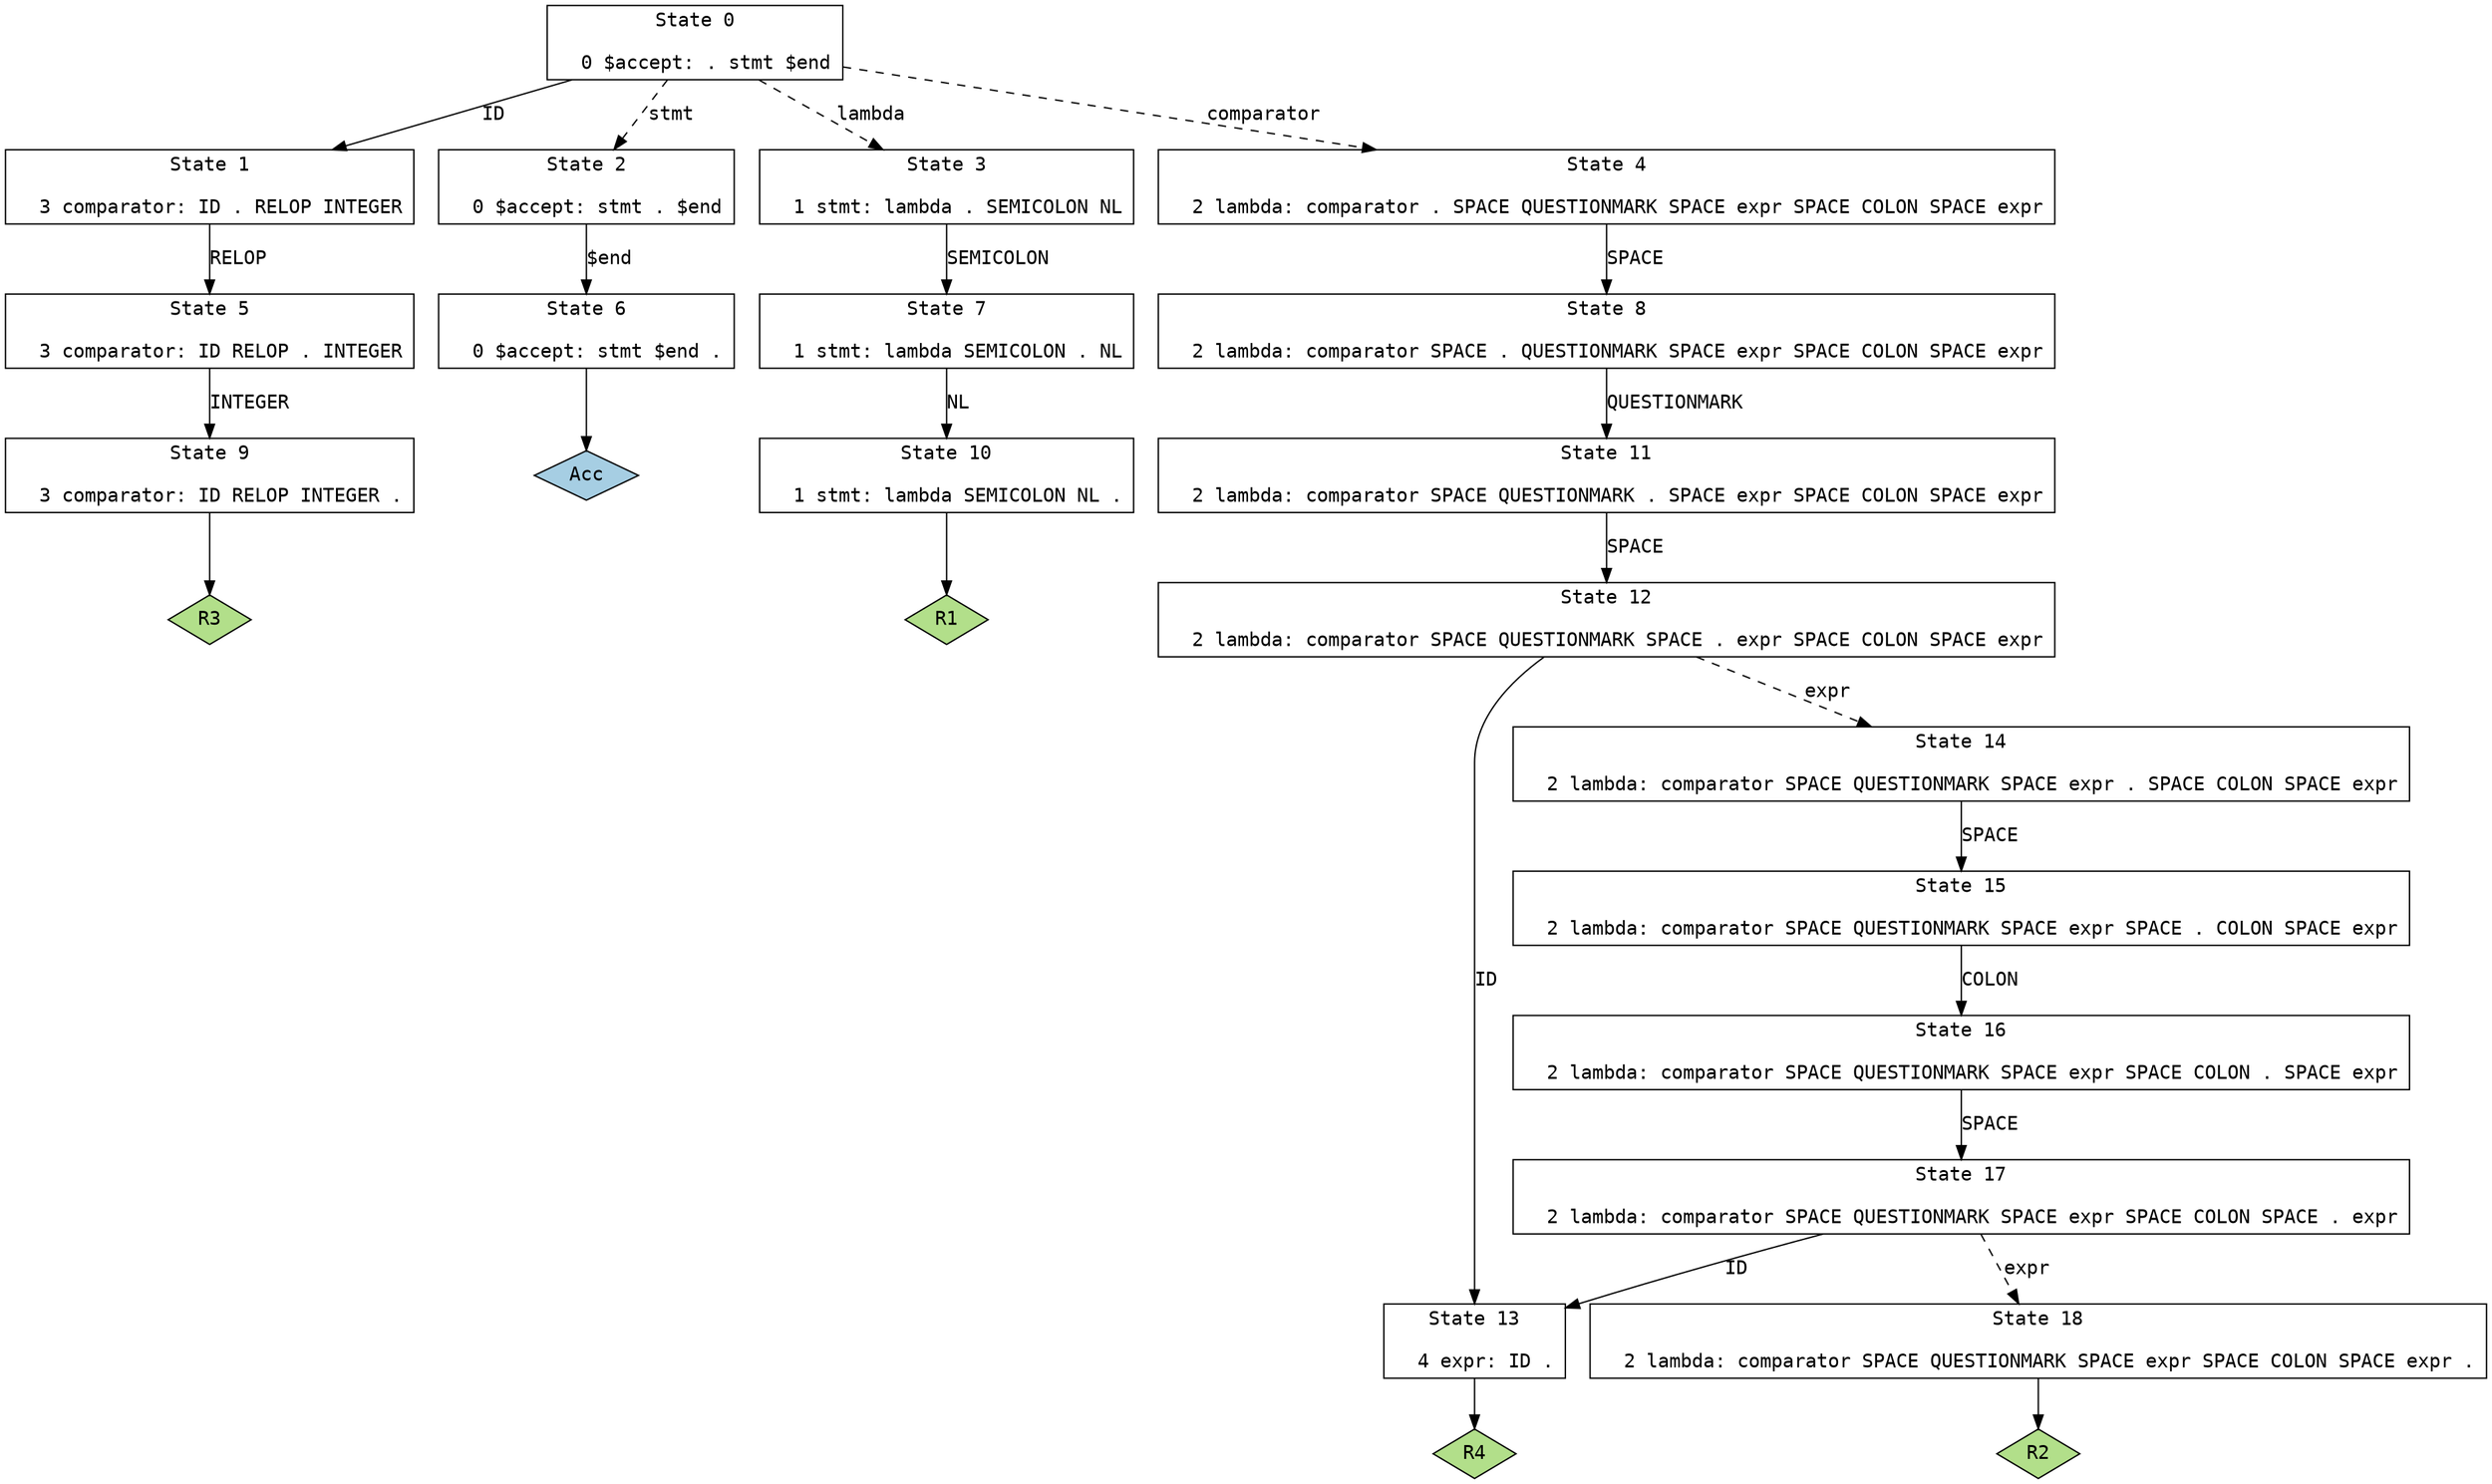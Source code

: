// Generated by GNU Bison 3.5.1.
// Report bugs to <bug-bison@gnu.org>.
// Home page: <https://www.gnu.org/software/bison/>.

digraph "file.y"
{
  node [fontname = courier, shape = box, colorscheme = paired6]
  edge [fontname = courier]

  0 [label="State 0\n\l  0 $accept: . stmt $end\l"]
  0 -> 1 [style=solid label="ID"]
  0 -> 2 [style=dashed label="stmt"]
  0 -> 3 [style=dashed label="lambda"]
  0 -> 4 [style=dashed label="comparator"]
  1 [label="State 1\n\l  3 comparator: ID . RELOP INTEGER\l"]
  1 -> 5 [style=solid label="RELOP"]
  2 [label="State 2\n\l  0 $accept: stmt . $end\l"]
  2 -> 6 [style=solid label="$end"]
  3 [label="State 3\n\l  1 stmt: lambda . SEMICOLON NL\l"]
  3 -> 7 [style=solid label="SEMICOLON"]
  4 [label="State 4\n\l  2 lambda: comparator . SPACE QUESTIONMARK SPACE expr SPACE COLON SPACE expr\l"]
  4 -> 8 [style=solid label="SPACE"]
  5 [label="State 5\n\l  3 comparator: ID RELOP . INTEGER\l"]
  5 -> 9 [style=solid label="INTEGER"]
  6 [label="State 6\n\l  0 $accept: stmt $end .\l"]
  6 -> "6R0" [style=solid]
 "6R0" [label="Acc", fillcolor=1, shape=diamond, style=filled]
  7 [label="State 7\n\l  1 stmt: lambda SEMICOLON . NL\l"]
  7 -> 10 [style=solid label="NL"]
  8 [label="State 8\n\l  2 lambda: comparator SPACE . QUESTIONMARK SPACE expr SPACE COLON SPACE expr\l"]
  8 -> 11 [style=solid label="QUESTIONMARK"]
  9 [label="State 9\n\l  3 comparator: ID RELOP INTEGER .\l"]
  9 -> "9R3" [style=solid]
 "9R3" [label="R3", fillcolor=3, shape=diamond, style=filled]
  10 [label="State 10\n\l  1 stmt: lambda SEMICOLON NL .\l"]
  10 -> "10R1" [style=solid]
 "10R1" [label="R1", fillcolor=3, shape=diamond, style=filled]
  11 [label="State 11\n\l  2 lambda: comparator SPACE QUESTIONMARK . SPACE expr SPACE COLON SPACE expr\l"]
  11 -> 12 [style=solid label="SPACE"]
  12 [label="State 12\n\l  2 lambda: comparator SPACE QUESTIONMARK SPACE . expr SPACE COLON SPACE expr\l"]
  12 -> 13 [style=solid label="ID"]
  12 -> 14 [style=dashed label="expr"]
  13 [label="State 13\n\l  4 expr: ID .\l"]
  13 -> "13R4" [style=solid]
 "13R4" [label="R4", fillcolor=3, shape=diamond, style=filled]
  14 [label="State 14\n\l  2 lambda: comparator SPACE QUESTIONMARK SPACE expr . SPACE COLON SPACE expr\l"]
  14 -> 15 [style=solid label="SPACE"]
  15 [label="State 15\n\l  2 lambda: comparator SPACE QUESTIONMARK SPACE expr SPACE . COLON SPACE expr\l"]
  15 -> 16 [style=solid label="COLON"]
  16 [label="State 16\n\l  2 lambda: comparator SPACE QUESTIONMARK SPACE expr SPACE COLON . SPACE expr\l"]
  16 -> 17 [style=solid label="SPACE"]
  17 [label="State 17\n\l  2 lambda: comparator SPACE QUESTIONMARK SPACE expr SPACE COLON SPACE . expr\l"]
  17 -> 13 [style=solid label="ID"]
  17 -> 18 [style=dashed label="expr"]
  18 [label="State 18\n\l  2 lambda: comparator SPACE QUESTIONMARK SPACE expr SPACE COLON SPACE expr .\l"]
  18 -> "18R2" [style=solid]
 "18R2" [label="R2", fillcolor=3, shape=diamond, style=filled]
}
